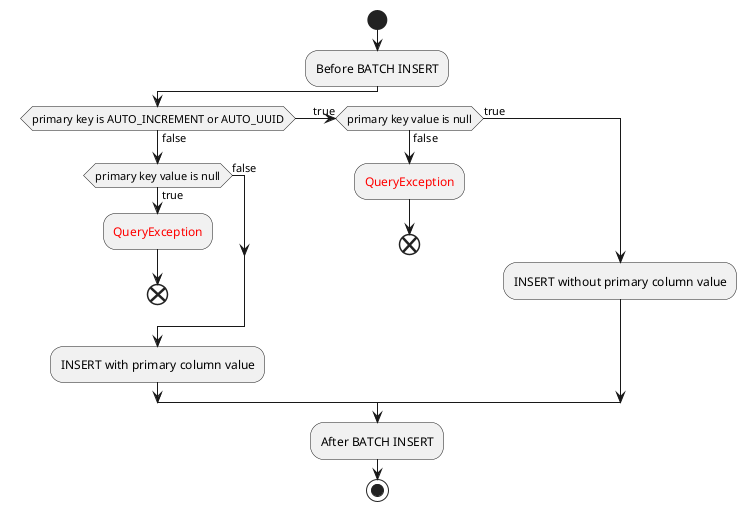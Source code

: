 @startuml
start
:Before BATCH INSERT;
if (primary key is AUTO_INCREMENT or AUTO_UUID) then(false)

    if(primary key value is null) then(true)
        :<color:red>QueryException;
        end
    else (false)
    endif

:INSERT with primary column value;

(true) elseif(primary key value is null) then(false)
    :<color:red>QueryException;
    end
else (true)
    :INSERT without primary column value;
endif

:After BATCH INSERT;
stop
@enduml
